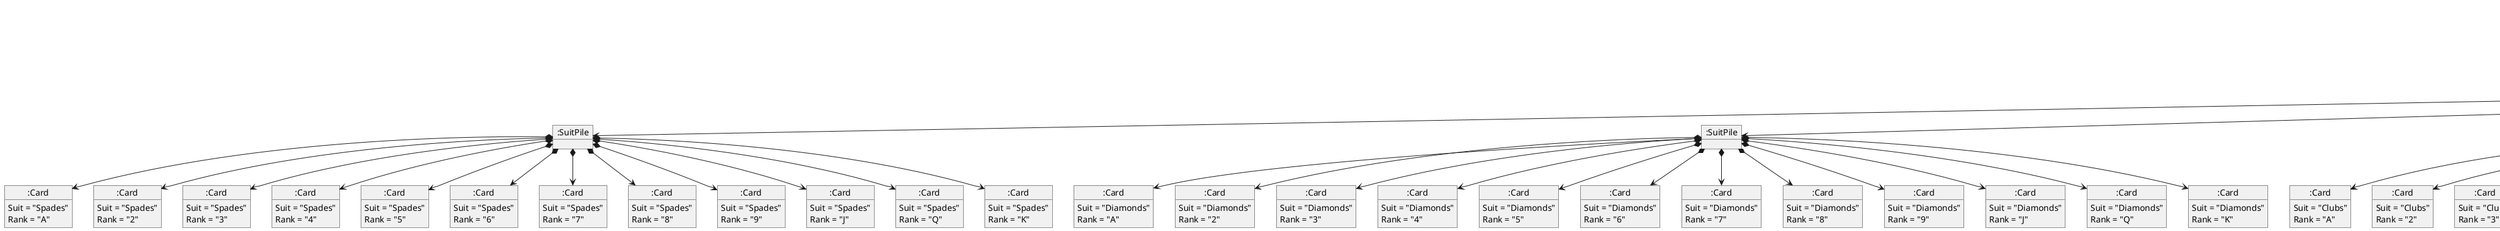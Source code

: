 @startuml
object ":Klondike" as Klondike
object ":Board" as Board

object ":SuitPile" as SuitPile1
object ":SuitPile" as SuitPile2
object ":SuitPile" as SuitPile3
object ":SuitPile" as SuitPile4

object ":StackPile" as StackPile1
object ":StackPile" as StackPile2
object ":StackPile" as StackPile3
object ":StackPile" as StackPile4
object ":StackPile" as StackPile5
object ":StackPile" as StackPile6
object ":StackPile" as StackPile7

object ":Deck" as Deck

Klondike *--> Board

Board *--> SuitPile1
Board *--> SuitPile2
Board *--> SuitPile3
Board *--> SuitPile4

Board *--> StackPile1
Board *--> StackPile2
Board *--> StackPile3
Board *--> StackPile4
Board *--> StackPile5
Board *--> StackPile6
Board *--> StackPile7

Board *--> Deck

object ":Card" as SpadesA
object ":Card" as Spades2
object ":Card" as Spades3
object ":Card" as Spades4
object ":Card" as Spades5
object ":Card" as Spades6
object ":Card" as Spades7
object ":Card" as Spades8
object ":Card" as Spades9
object ":Card" as SpadesJ
object ":Card" as SpadesQ
object ":Card" as SpadesK

object ":Card" as DiamondsA
object ":Card" as Diamonds2
object ":Card" as Diamonds3
object ":Card" as Diamonds4
object ":Card" as Diamonds5
object ":Card" as Diamonds6
object ":Card" as Diamonds7
object ":Card" as Diamonds8
object ":Card" as Diamonds9
object ":Card" as DiamondsJ
object ":Card" as DiamondsQ
object ":Card" as DiamondsK

object ":Card" as ClubsA
object ":Card" as Clubs2
object ":Card" as Clubs3
object ":Card" as Clubs4
object ":Card" as Clubs5
object ":Card" as Clubs6
object ":Card" as Clubs7
object ":Card" as Clubs8
object ":Card" as Clubs9
object ":Card" as ClubsJ
object ":Card" as ClubsQ
object ":Card" as ClubsK

object ":Card" as HeartsA
object ":Card" as Hearts2
object ":Card" as Hearts3
object ":Card" as Hearts4
object ":Card" as Hearts5
object ":Card" as Hearts6
object ":Card" as Hearts7
object ":Card" as Hearts8
object ":Card" as Hearts9
object ":Card" as HeartsJ
object ":Card" as HeartsQ
object ":Card" as HeartsK

SuitPile1 *--> SpadesA
SuitPile1 *--> Spades2
SuitPile1 *--> Spades3
SuitPile1 *--> Spades4
SuitPile1 *--> Spades5
SuitPile1 *--> Spades6
SuitPile1 *--> Spades7
SuitPile1 *--> Spades8
SuitPile1 *--> Spades9
SuitPile1 *--> SpadesJ
SuitPile1 *--> SpadesQ
SuitPile1 *--> SpadesK

SuitPile2 *--> DiamondsA
SuitPile2 *--> Diamonds2
SuitPile2 *--> Diamonds3
SuitPile2 *--> Diamonds4
SuitPile2 *--> Diamonds5
SuitPile2 *--> Diamonds6
SuitPile2 *--> Diamonds7
SuitPile2 *--> Diamonds8
SuitPile2 *--> Diamonds9
SuitPile2 *--> DiamondsJ
SuitPile2 *--> DiamondsQ
SuitPile2 *--> DiamondsK

SuitPile3 *--> ClubsA
SuitPile3 *--> Clubs2
SuitPile3 *--> Clubs3
SuitPile3 *--> Clubs4
SuitPile3 *--> Clubs5
SuitPile3 *--> Clubs6
SuitPile3 *--> Clubs7
SuitPile3 *--> Clubs8
SuitPile3 *--> Clubs9
SuitPile3 *--> ClubsJ
SuitPile3 *--> ClubsQ
SuitPile3 *--> ClubsK

SuitPile4 *--> HeartsA
SuitPile4 *--> Hearts2
SuitPile4 *--> Hearts3
SuitPile4 *--> Hearts4
SuitPile4 *--> Hearts5
SuitPile4 *--> Hearts6
SuitPile4 *--> Hearts7
SuitPile4 *--> Hearts8
SuitPile4 *--> Hearts9
SuitPile4 *--> HeartsJ
SuitPile4 *--> HeartsQ
SuitPile4 *--> HeartsK

SpadesA : Suit = "Spades"
SpadesA : Rank = "A"
Spades2 : Suit = "Spades"
Spades2 : Rank = "2"
Spades3 : Suit = "Spades"
Spades3 : Rank = "3"
Spades4 : Suit = "Spades"
Spades4 : Rank = "4"
Spades5 : Suit = "Spades"
Spades5 : Rank = "5"
Spades6 : Suit = "Spades"
Spades6 : Rank = "6"
Spades7 : Suit = "Spades"
Spades7 : Rank = "7"
Spades8 : Suit = "Spades"
Spades8 : Rank = "8"
Spades9 : Suit = "Spades"
Spades9 : Rank = "9"
SpadesJ : Suit = "Spades"
SpadesJ : Rank = "J"
SpadesQ : Suit = "Spades"
SpadesQ : Rank = "Q"
SpadesK : Suit = "Spades"
SpadesK : Rank = "K"

DiamondsA : Suit = "Diamonds"
DiamondsA : Rank = "A"
Diamonds2 : Suit = "Diamonds"
Diamonds2 : Rank = "2"
Diamonds3 : Suit = "Diamonds"
Diamonds3 : Rank = "3"
Diamonds4 : Suit = "Diamonds"
Diamonds4 : Rank = "4"
Diamonds5 : Suit = "Diamonds"
Diamonds5 : Rank = "5"
Diamonds6 : Suit = "Diamonds"
Diamonds6 : Rank = "6"
Diamonds7 : Suit = "Diamonds"
Diamonds7 : Rank = "7"
Diamonds8 : Suit = "Diamonds"
Diamonds8 : Rank = "8"
Diamonds9 : Suit = "Diamonds"
Diamonds9 : Rank = "9"
DiamondsJ : Suit = "Diamonds"
DiamondsJ : Rank = "J"
DiamondsQ : Suit = "Diamonds"
DiamondsQ : Rank = "Q"
DiamondsK : Suit = "Diamonds"
DiamondsK : Rank = "K"

ClubsA : Suit = "Clubs"
ClubsA : Rank = "A"
Clubs2 : Suit = "Clubs"
Clubs2 : Rank = "2"
Clubs3 : Suit = "Clubs"
Clubs3 : Rank = "3"
Clubs4 : Suit = "Clubs"
Clubs4 : Rank = "4"
Clubs5 : Suit = "Clubs"
Clubs5 : Rank = "5"
Clubs6 : Suit = "Clubs"
Clubs6 : Rank = "6"
Clubs7 : Suit = "Clubs"
Clubs7 : Rank = "7"
Clubs8 : Suit = "Clubs"
Clubs8 : Rank = "8"
Clubs9 : Suit = "Clubs"
Clubs9 : Rank = "9"
ClubsJ : Suit = "Clubs"
ClubsJ : Rank = "J"
ClubsQ : Suit = "Clubs"
ClubsQ : Rank = "Q"
ClubsK : Suit = "Clubs"
ClubsK : Rank = "K"

HeartsA : Suit = "Hearts"
HeartsA : Rank = "A"
Hearts2 : Suit = "Hearts"
Hearts2 : Rank = "2"
Hearts3 : Suit = "Hearts"
Hearts3 : Rank = "3"
Hearts4 : Suit = "Hearts"
Hearts4 : Rank = "4"
Hearts5 : Suit = "Hearts"
Hearts5 : Rank = "5"
Hearts6 : Suit = "Hearts"
Hearts6 : Rank = "6"
Hearts7 : Suit = "Hearts"
Hearts7 : Rank = "7"
Hearts8 : Suit = "Hearts"
Hearts8 : Rank = "8"
Hearts9 : Suit = "Hearts"
Hearts9 : Rank = "9"
HeartsJ : Suit = "Hearts"
HeartsJ : Rank = "J"
HeartsQ : Suit = "Hearts"
HeartsQ : Rank = "Q"
HeartsK : Suit = "Hearts"
HeartsK : Rank = "K"

@enduml